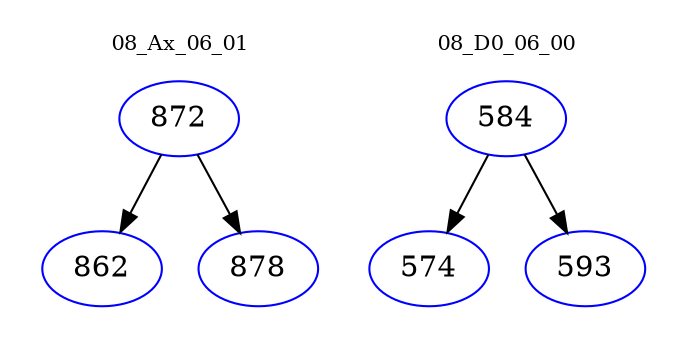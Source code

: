 digraph{
subgraph cluster_0 {
color = white
label = "08_Ax_06_01";
fontsize=10;
T0_872 [label="872", color="blue"]
T0_872 -> T0_862 [color="black"]
T0_862 [label="862", color="blue"]
T0_872 -> T0_878 [color="black"]
T0_878 [label="878", color="blue"]
}
subgraph cluster_1 {
color = white
label = "08_D0_06_00";
fontsize=10;
T1_584 [label="584", color="blue"]
T1_584 -> T1_574 [color="black"]
T1_574 [label="574", color="blue"]
T1_584 -> T1_593 [color="black"]
T1_593 [label="593", color="blue"]
}
}
